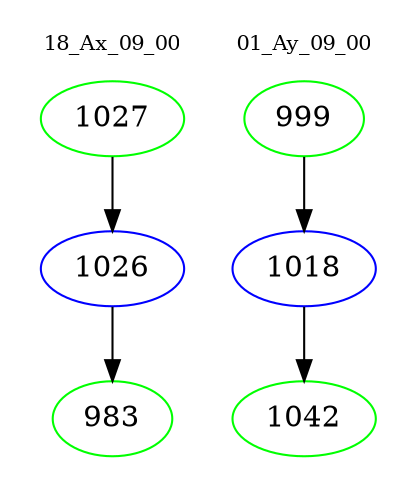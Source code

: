 digraph{
subgraph cluster_0 {
color = white
label = "18_Ax_09_00";
fontsize=10;
T0_1027 [label="1027", color="green"]
T0_1027 -> T0_1026 [color="black"]
T0_1026 [label="1026", color="blue"]
T0_1026 -> T0_983 [color="black"]
T0_983 [label="983", color="green"]
}
subgraph cluster_1 {
color = white
label = "01_Ay_09_00";
fontsize=10;
T1_999 [label="999", color="green"]
T1_999 -> T1_1018 [color="black"]
T1_1018 [label="1018", color="blue"]
T1_1018 -> T1_1042 [color="black"]
T1_1042 [label="1042", color="green"]
}
}
